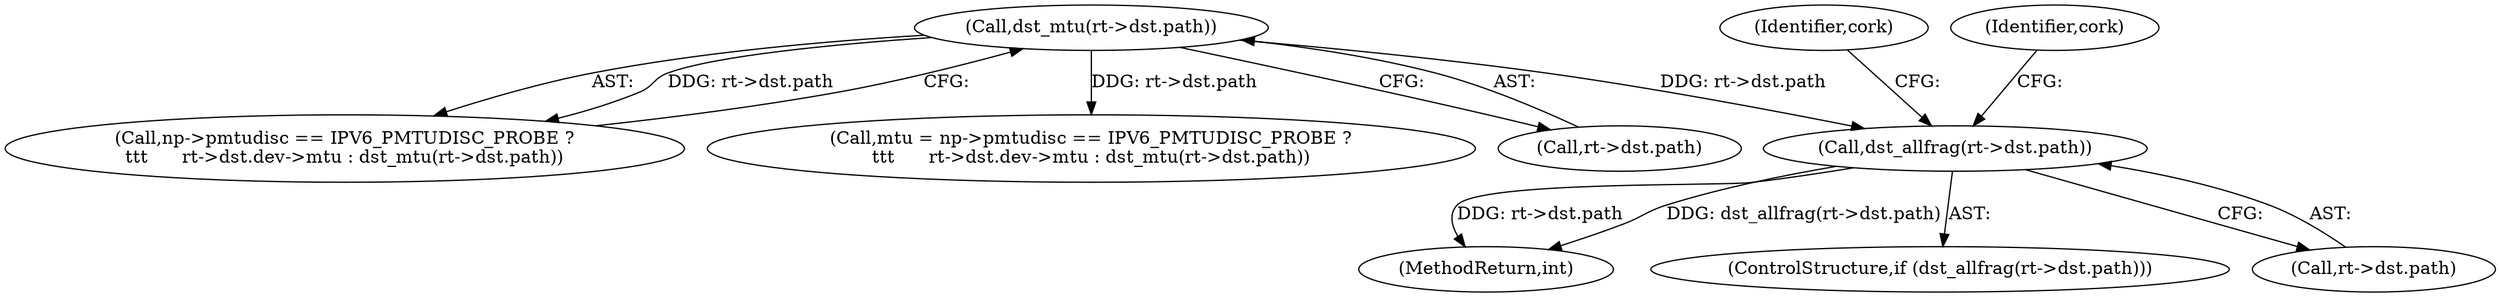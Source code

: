 digraph "0_linux_75a493e60ac4bbe2e977e7129d6d8cbb0dd236be@pointer" {
"1000488" [label="(Call,dst_allfrag(rt->dst.path))"];
"1000460" [label="(Call,dst_mtu(rt->dst.path))"];
"1001327" [label="(MethodReturn,int)"];
"1000447" [label="(Call,np->pmtudisc == IPV6_PMTUDISC_PROBE ?\n\t\t\t      rt->dst.dev->mtu : dst_mtu(rt->dst.path))"];
"1000487" [label="(ControlStructure,if (dst_allfrag(rt->dst.path)))"];
"1000460" [label="(Call,dst_mtu(rt->dst.path))"];
"1000496" [label="(Identifier,cork)"];
"1000489" [label="(Call,rt->dst.path)"];
"1000445" [label="(Call,mtu = np->pmtudisc == IPV6_PMTUDISC_PROBE ?\n\t\t\t      rt->dst.dev->mtu : dst_mtu(rt->dst.path))"];
"1000461" [label="(Call,rt->dst.path)"];
"1000488" [label="(Call,dst_allfrag(rt->dst.path))"];
"1000501" [label="(Identifier,cork)"];
"1000488" -> "1000487"  [label="AST: "];
"1000488" -> "1000489"  [label="CFG: "];
"1000489" -> "1000488"  [label="AST: "];
"1000496" -> "1000488"  [label="CFG: "];
"1000501" -> "1000488"  [label="CFG: "];
"1000488" -> "1001327"  [label="DDG: rt->dst.path"];
"1000488" -> "1001327"  [label="DDG: dst_allfrag(rt->dst.path)"];
"1000460" -> "1000488"  [label="DDG: rt->dst.path"];
"1000460" -> "1000447"  [label="AST: "];
"1000460" -> "1000461"  [label="CFG: "];
"1000461" -> "1000460"  [label="AST: "];
"1000447" -> "1000460"  [label="CFG: "];
"1000460" -> "1000445"  [label="DDG: rt->dst.path"];
"1000460" -> "1000447"  [label="DDG: rt->dst.path"];
}
